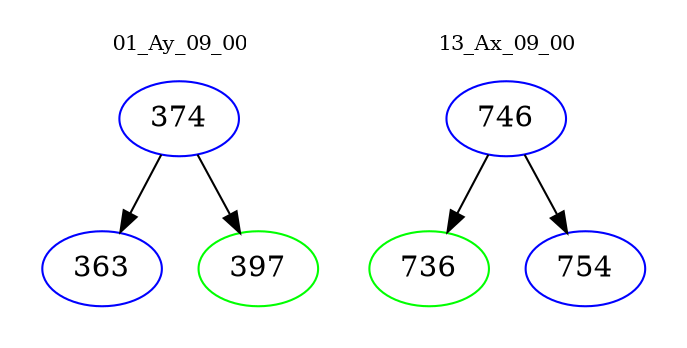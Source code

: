 digraph{
subgraph cluster_0 {
color = white
label = "01_Ay_09_00";
fontsize=10;
T0_374 [label="374", color="blue"]
T0_374 -> T0_363 [color="black"]
T0_363 [label="363", color="blue"]
T0_374 -> T0_397 [color="black"]
T0_397 [label="397", color="green"]
}
subgraph cluster_1 {
color = white
label = "13_Ax_09_00";
fontsize=10;
T1_746 [label="746", color="blue"]
T1_746 -> T1_736 [color="black"]
T1_736 [label="736", color="green"]
T1_746 -> T1_754 [color="black"]
T1_754 [label="754", color="blue"]
}
}
